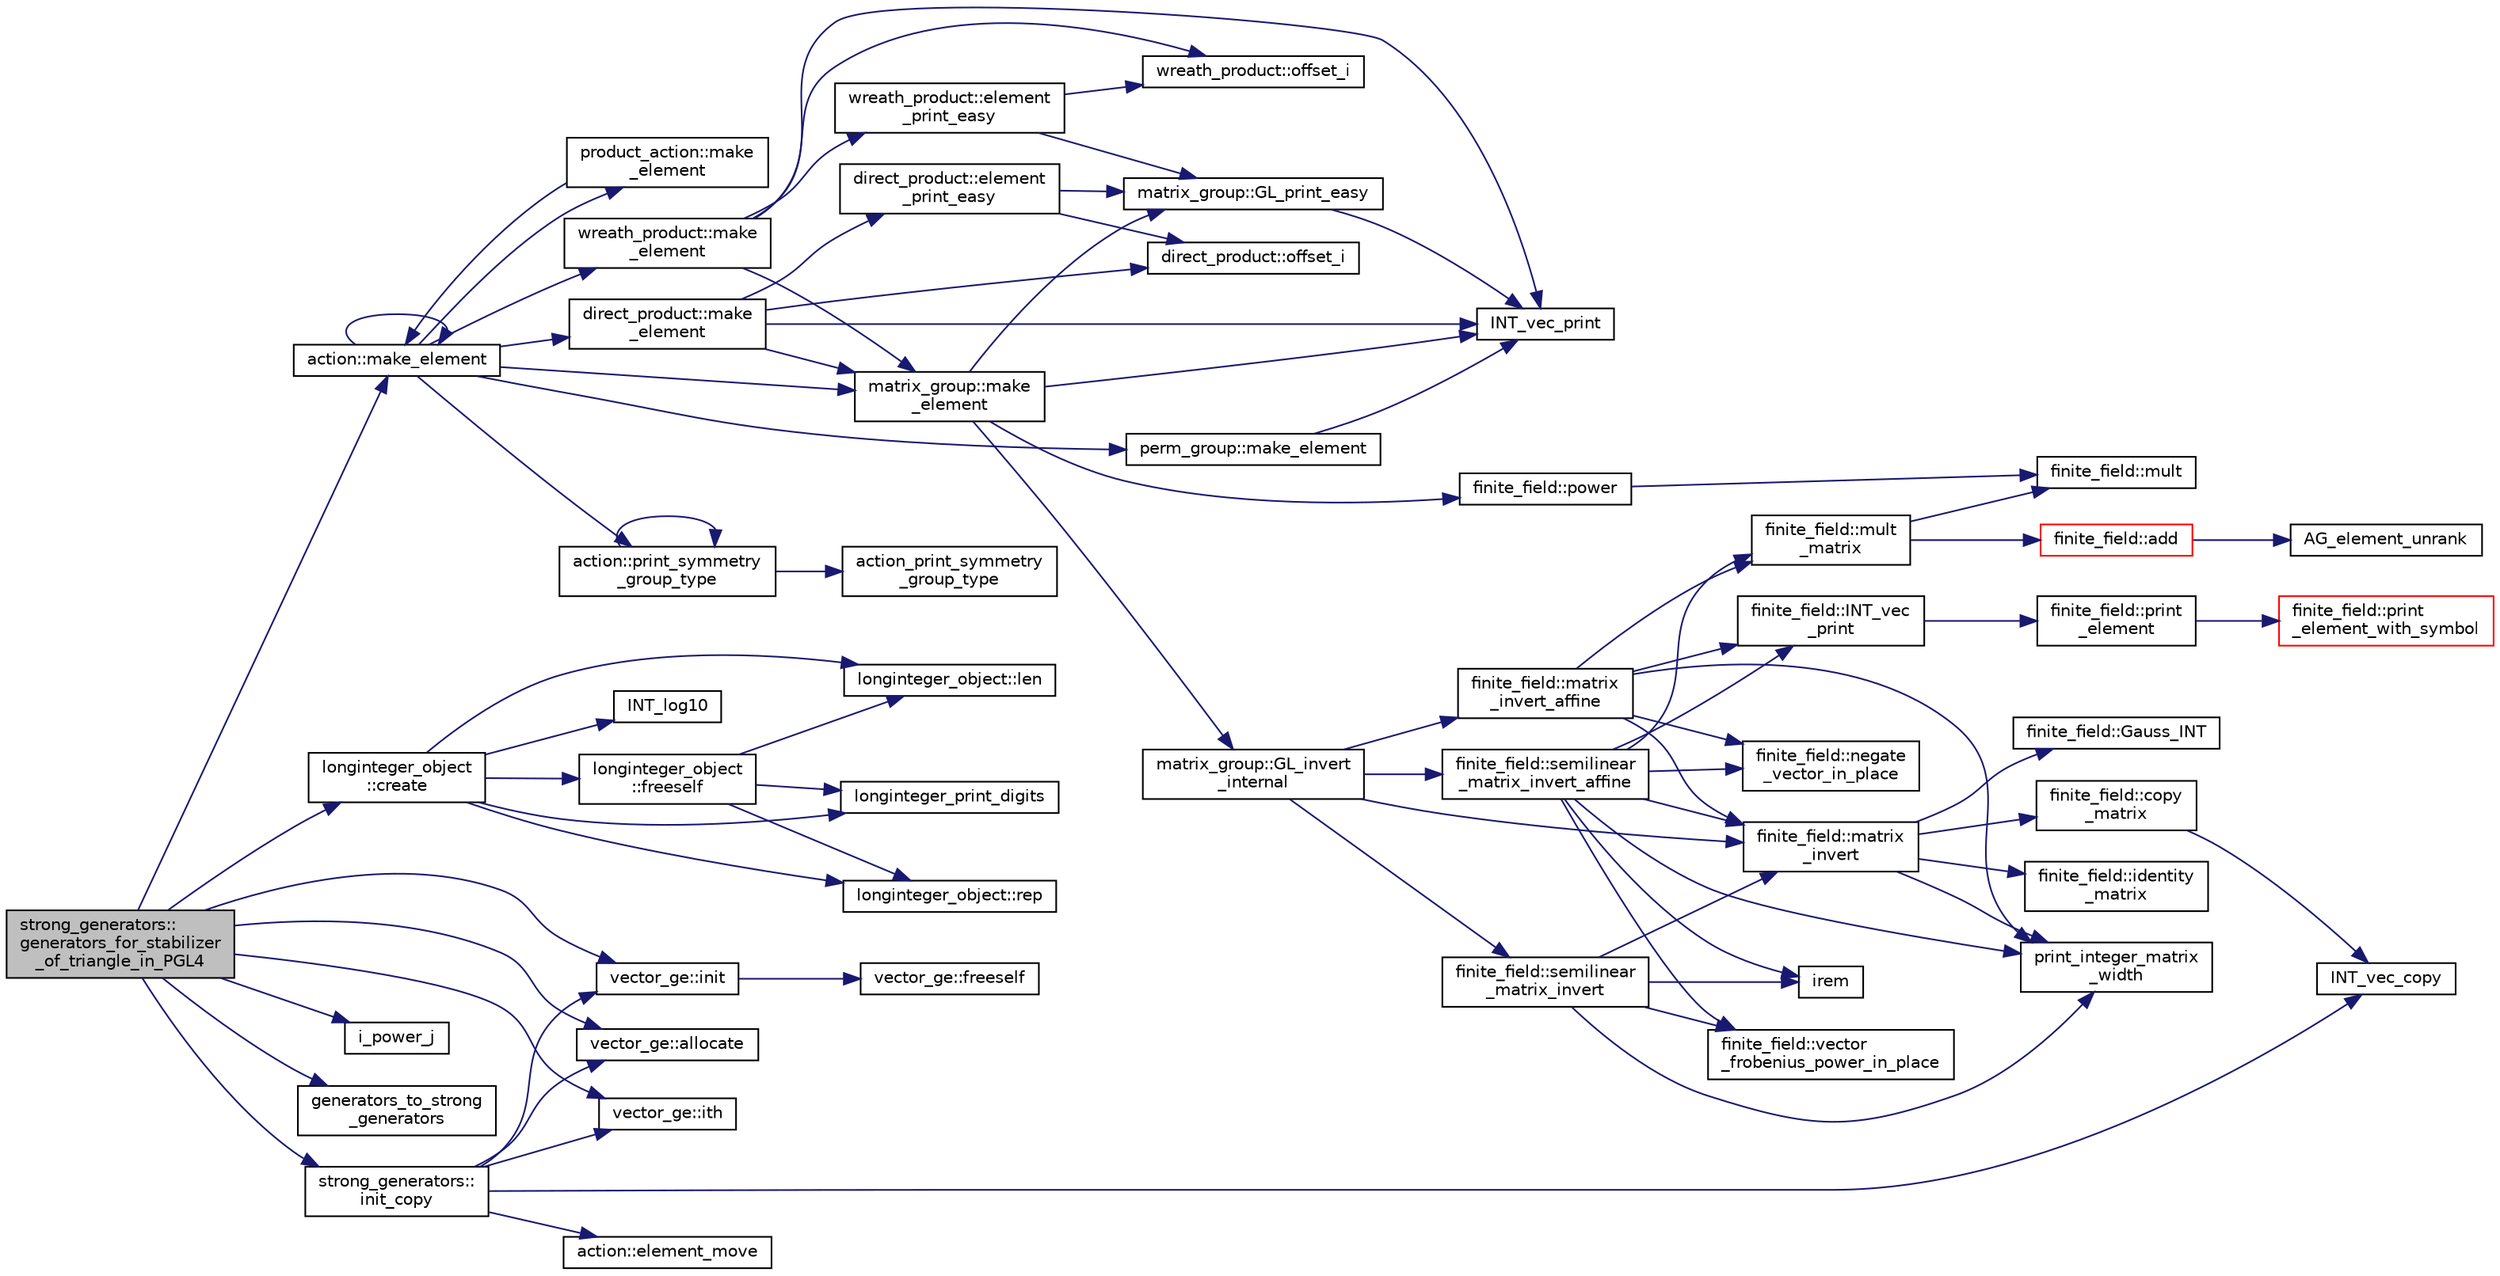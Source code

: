 digraph "strong_generators::generators_for_stabilizer_of_triangle_in_PGL4"
{
  edge [fontname="Helvetica",fontsize="10",labelfontname="Helvetica",labelfontsize="10"];
  node [fontname="Helvetica",fontsize="10",shape=record];
  rankdir="LR";
  Node1150 [label="strong_generators::\lgenerators_for_stabilizer\l_of_triangle_in_PGL4",height=0.2,width=0.4,color="black", fillcolor="grey75", style="filled", fontcolor="black"];
  Node1150 -> Node1151 [color="midnightblue",fontsize="10",style="solid",fontname="Helvetica"];
  Node1151 [label="vector_ge::init",height=0.2,width=0.4,color="black", fillcolor="white", style="filled",URL="$d4/d6e/classvector__ge.html#afe1d6befd1f1501e6be34afbaa9d30a8"];
  Node1151 -> Node1152 [color="midnightblue",fontsize="10",style="solid",fontname="Helvetica"];
  Node1152 [label="vector_ge::freeself",height=0.2,width=0.4,color="black", fillcolor="white", style="filled",URL="$d4/d6e/classvector__ge.html#aa002e4b715cc73a9b8b367d29700b452"];
  Node1150 -> Node1153 [color="midnightblue",fontsize="10",style="solid",fontname="Helvetica"];
  Node1153 [label="vector_ge::allocate",height=0.2,width=0.4,color="black", fillcolor="white", style="filled",URL="$d4/d6e/classvector__ge.html#a35b062a9201b30f0a87bf87702d243ae"];
  Node1150 -> Node1154 [color="midnightblue",fontsize="10",style="solid",fontname="Helvetica"];
  Node1154 [label="action::make_element",height=0.2,width=0.4,color="black", fillcolor="white", style="filled",URL="$d2/d86/classaction.html#a920fa2a27583fb60bae10e7b282cdd1d"];
  Node1154 -> Node1155 [color="midnightblue",fontsize="10",style="solid",fontname="Helvetica"];
  Node1155 [label="product_action::make\l_element",height=0.2,width=0.4,color="black", fillcolor="white", style="filled",URL="$d8/d74/classproduct__action.html#a1d16f9f3a4be7b3ed6ce0825612a3cd8"];
  Node1155 -> Node1154 [color="midnightblue",fontsize="10",style="solid",fontname="Helvetica"];
  Node1154 -> Node1154 [color="midnightblue",fontsize="10",style="solid",fontname="Helvetica"];
  Node1154 -> Node1156 [color="midnightblue",fontsize="10",style="solid",fontname="Helvetica"];
  Node1156 [label="matrix_group::make\l_element",height=0.2,width=0.4,color="black", fillcolor="white", style="filled",URL="$d3/ded/classmatrix__group.html#adf67c0031ec58afbbc545e65a1cf6845"];
  Node1156 -> Node1157 [color="midnightblue",fontsize="10",style="solid",fontname="Helvetica"];
  Node1157 [label="INT_vec_print",height=0.2,width=0.4,color="black", fillcolor="white", style="filled",URL="$df/dbf/sajeeb_8_c.html#a79a5901af0b47dd0d694109543c027fe"];
  Node1156 -> Node1158 [color="midnightblue",fontsize="10",style="solid",fontname="Helvetica"];
  Node1158 [label="finite_field::power",height=0.2,width=0.4,color="black", fillcolor="white", style="filled",URL="$df/d5a/classfinite__field.html#a0437871b8f775f0b2d589188d9ad7e61"];
  Node1158 -> Node1159 [color="midnightblue",fontsize="10",style="solid",fontname="Helvetica"];
  Node1159 [label="finite_field::mult",height=0.2,width=0.4,color="black", fillcolor="white", style="filled",URL="$df/d5a/classfinite__field.html#a24fb5917aa6d4d656fd855b7f44a13b0"];
  Node1156 -> Node1160 [color="midnightblue",fontsize="10",style="solid",fontname="Helvetica"];
  Node1160 [label="matrix_group::GL_invert\l_internal",height=0.2,width=0.4,color="black", fillcolor="white", style="filled",URL="$d3/ded/classmatrix__group.html#ab2b9f8046dee535722e07a92ec3ab0b6"];
  Node1160 -> Node1161 [color="midnightblue",fontsize="10",style="solid",fontname="Helvetica"];
  Node1161 [label="finite_field::semilinear\l_matrix_invert",height=0.2,width=0.4,color="black", fillcolor="white", style="filled",URL="$df/d5a/classfinite__field.html#a940fec6a9c31b10eed2e8d37c5472d93"];
  Node1161 -> Node1162 [color="midnightblue",fontsize="10",style="solid",fontname="Helvetica"];
  Node1162 [label="print_integer_matrix\l_width",height=0.2,width=0.4,color="black", fillcolor="white", style="filled",URL="$d5/db4/io__and__os_8h.html#aa78f3e73fc2179251bd15adbcc31573f"];
  Node1161 -> Node1163 [color="midnightblue",fontsize="10",style="solid",fontname="Helvetica"];
  Node1163 [label="finite_field::matrix\l_invert",height=0.2,width=0.4,color="black", fillcolor="white", style="filled",URL="$df/d5a/classfinite__field.html#a4c017c0edc20fefef3da0db4ef4248f7"];
  Node1163 -> Node1162 [color="midnightblue",fontsize="10",style="solid",fontname="Helvetica"];
  Node1163 -> Node1164 [color="midnightblue",fontsize="10",style="solid",fontname="Helvetica"];
  Node1164 [label="finite_field::copy\l_matrix",height=0.2,width=0.4,color="black", fillcolor="white", style="filled",URL="$df/d5a/classfinite__field.html#a2bfe6d4feabc4f27d253c7702ef9b8cb"];
  Node1164 -> Node1165 [color="midnightblue",fontsize="10",style="solid",fontname="Helvetica"];
  Node1165 [label="INT_vec_copy",height=0.2,width=0.4,color="black", fillcolor="white", style="filled",URL="$df/dbf/sajeeb_8_c.html#ac2d875e27e009af6ec04d17254d11075"];
  Node1163 -> Node1166 [color="midnightblue",fontsize="10",style="solid",fontname="Helvetica"];
  Node1166 [label="finite_field::identity\l_matrix",height=0.2,width=0.4,color="black", fillcolor="white", style="filled",URL="$df/d5a/classfinite__field.html#a4688997f80b8721560bccec986c23413"];
  Node1163 -> Node1167 [color="midnightblue",fontsize="10",style="solid",fontname="Helvetica"];
  Node1167 [label="finite_field::Gauss_INT",height=0.2,width=0.4,color="black", fillcolor="white", style="filled",URL="$df/d5a/classfinite__field.html#adb676d2e80341b53751326e3a58beb11"];
  Node1161 -> Node1168 [color="midnightblue",fontsize="10",style="solid",fontname="Helvetica"];
  Node1168 [label="finite_field::vector\l_frobenius_power_in_place",height=0.2,width=0.4,color="black", fillcolor="white", style="filled",URL="$df/d5a/classfinite__field.html#ab56074024300775d943c7943d845df91"];
  Node1161 -> Node1169 [color="midnightblue",fontsize="10",style="solid",fontname="Helvetica"];
  Node1169 [label="irem",height=0.2,width=0.4,color="black", fillcolor="white", style="filled",URL="$de/dc5/algebra__and__number__theory_8h.html#ae753505dbf1e3a9adaaf2f0893dd8c6c"];
  Node1160 -> Node1163 [color="midnightblue",fontsize="10",style="solid",fontname="Helvetica"];
  Node1160 -> Node1170 [color="midnightblue",fontsize="10",style="solid",fontname="Helvetica"];
  Node1170 [label="finite_field::semilinear\l_matrix_invert_affine",height=0.2,width=0.4,color="black", fillcolor="white", style="filled",URL="$df/d5a/classfinite__field.html#a23db70e745bf22d230da684440e1fc59"];
  Node1170 -> Node1162 [color="midnightblue",fontsize="10",style="solid",fontname="Helvetica"];
  Node1170 -> Node1171 [color="midnightblue",fontsize="10",style="solid",fontname="Helvetica"];
  Node1171 [label="finite_field::INT_vec\l_print",height=0.2,width=0.4,color="black", fillcolor="white", style="filled",URL="$df/d5a/classfinite__field.html#a9c33a61dedc197e37b014b6f8dc07f06"];
  Node1171 -> Node1172 [color="midnightblue",fontsize="10",style="solid",fontname="Helvetica"];
  Node1172 [label="finite_field::print\l_element",height=0.2,width=0.4,color="black", fillcolor="white", style="filled",URL="$df/d5a/classfinite__field.html#ab7d1f59c043d7696b8b47c92d0fedad5"];
  Node1172 -> Node1173 [color="midnightblue",fontsize="10",style="solid",fontname="Helvetica"];
  Node1173 [label="finite_field::print\l_element_with_symbol",height=0.2,width=0.4,color="red", fillcolor="white", style="filled",URL="$df/d5a/classfinite__field.html#aa0180c961aa4a0a8934cb4dc82e38a4d"];
  Node1170 -> Node1163 [color="midnightblue",fontsize="10",style="solid",fontname="Helvetica"];
  Node1170 -> Node1169 [color="midnightblue",fontsize="10",style="solid",fontname="Helvetica"];
  Node1170 -> Node1168 [color="midnightblue",fontsize="10",style="solid",fontname="Helvetica"];
  Node1170 -> Node1175 [color="midnightblue",fontsize="10",style="solid",fontname="Helvetica"];
  Node1175 [label="finite_field::mult\l_matrix",height=0.2,width=0.4,color="black", fillcolor="white", style="filled",URL="$df/d5a/classfinite__field.html#a48517f15dfd7b21c37e0975855f1ada2"];
  Node1175 -> Node1176 [color="midnightblue",fontsize="10",style="solid",fontname="Helvetica"];
  Node1176 [label="finite_field::add",height=0.2,width=0.4,color="red", fillcolor="white", style="filled",URL="$df/d5a/classfinite__field.html#a8f12328a27500f3c7be0c849ebbc9d14"];
  Node1176 -> Node1177 [color="midnightblue",fontsize="10",style="solid",fontname="Helvetica"];
  Node1177 [label="AG_element_unrank",height=0.2,width=0.4,color="black", fillcolor="white", style="filled",URL="$d4/d67/geometry_8h.html#a4a33b86c87b2879b97cfa1327abe2885"];
  Node1175 -> Node1159 [color="midnightblue",fontsize="10",style="solid",fontname="Helvetica"];
  Node1170 -> Node1179 [color="midnightblue",fontsize="10",style="solid",fontname="Helvetica"];
  Node1179 [label="finite_field::negate\l_vector_in_place",height=0.2,width=0.4,color="black", fillcolor="white", style="filled",URL="$df/d5a/classfinite__field.html#ad6a305338cfff6d22353ac03c5cd5e03"];
  Node1160 -> Node1180 [color="midnightblue",fontsize="10",style="solid",fontname="Helvetica"];
  Node1180 [label="finite_field::matrix\l_invert_affine",height=0.2,width=0.4,color="black", fillcolor="white", style="filled",URL="$df/d5a/classfinite__field.html#a716c202ca9fcee1911e330f4a5bdba38"];
  Node1180 -> Node1162 [color="midnightblue",fontsize="10",style="solid",fontname="Helvetica"];
  Node1180 -> Node1171 [color="midnightblue",fontsize="10",style="solid",fontname="Helvetica"];
  Node1180 -> Node1163 [color="midnightblue",fontsize="10",style="solid",fontname="Helvetica"];
  Node1180 -> Node1175 [color="midnightblue",fontsize="10",style="solid",fontname="Helvetica"];
  Node1180 -> Node1179 [color="midnightblue",fontsize="10",style="solid",fontname="Helvetica"];
  Node1156 -> Node1181 [color="midnightblue",fontsize="10",style="solid",fontname="Helvetica"];
  Node1181 [label="matrix_group::GL_print_easy",height=0.2,width=0.4,color="black", fillcolor="white", style="filled",URL="$d3/ded/classmatrix__group.html#a3e6f5c276210e8132523150fad82c57e"];
  Node1181 -> Node1157 [color="midnightblue",fontsize="10",style="solid",fontname="Helvetica"];
  Node1154 -> Node1182 [color="midnightblue",fontsize="10",style="solid",fontname="Helvetica"];
  Node1182 [label="wreath_product::make\l_element",height=0.2,width=0.4,color="black", fillcolor="white", style="filled",URL="$d8/dfa/classwreath__product.html#ac47838a579877034b1d2b4cd897625c1"];
  Node1182 -> Node1157 [color="midnightblue",fontsize="10",style="solid",fontname="Helvetica"];
  Node1182 -> Node1156 [color="midnightblue",fontsize="10",style="solid",fontname="Helvetica"];
  Node1182 -> Node1183 [color="midnightblue",fontsize="10",style="solid",fontname="Helvetica"];
  Node1183 [label="wreath_product::offset_i",height=0.2,width=0.4,color="black", fillcolor="white", style="filled",URL="$d8/dfa/classwreath__product.html#a081d6eed767bdd84bc74e555815641c6"];
  Node1182 -> Node1184 [color="midnightblue",fontsize="10",style="solid",fontname="Helvetica"];
  Node1184 [label="wreath_product::element\l_print_easy",height=0.2,width=0.4,color="black", fillcolor="white", style="filled",URL="$d8/dfa/classwreath__product.html#aa1e82da5d4c019c0756b8ebf417ee9dc"];
  Node1184 -> Node1181 [color="midnightblue",fontsize="10",style="solid",fontname="Helvetica"];
  Node1184 -> Node1183 [color="midnightblue",fontsize="10",style="solid",fontname="Helvetica"];
  Node1154 -> Node1185 [color="midnightblue",fontsize="10",style="solid",fontname="Helvetica"];
  Node1185 [label="direct_product::make\l_element",height=0.2,width=0.4,color="black", fillcolor="white", style="filled",URL="$dc/daf/classdirect__product.html#a776efa4be66f9b0481d1f012a14c9dde"];
  Node1185 -> Node1157 [color="midnightblue",fontsize="10",style="solid",fontname="Helvetica"];
  Node1185 -> Node1156 [color="midnightblue",fontsize="10",style="solid",fontname="Helvetica"];
  Node1185 -> Node1186 [color="midnightblue",fontsize="10",style="solid",fontname="Helvetica"];
  Node1186 [label="direct_product::offset_i",height=0.2,width=0.4,color="black", fillcolor="white", style="filled",URL="$dc/daf/classdirect__product.html#a2ec3643bd7223e53c00451d1fe832f20"];
  Node1185 -> Node1187 [color="midnightblue",fontsize="10",style="solid",fontname="Helvetica"];
  Node1187 [label="direct_product::element\l_print_easy",height=0.2,width=0.4,color="black", fillcolor="white", style="filled",URL="$dc/daf/classdirect__product.html#a532daead19e5c7977ce9928dafab79ac"];
  Node1187 -> Node1181 [color="midnightblue",fontsize="10",style="solid",fontname="Helvetica"];
  Node1187 -> Node1186 [color="midnightblue",fontsize="10",style="solid",fontname="Helvetica"];
  Node1154 -> Node1188 [color="midnightblue",fontsize="10",style="solid",fontname="Helvetica"];
  Node1188 [label="perm_group::make_element",height=0.2,width=0.4,color="black", fillcolor="white", style="filled",URL="$df/d0a/classperm__group.html#a52c1c9e55966809c1e30aad80df87774"];
  Node1188 -> Node1157 [color="midnightblue",fontsize="10",style="solid",fontname="Helvetica"];
  Node1154 -> Node1189 [color="midnightblue",fontsize="10",style="solid",fontname="Helvetica"];
  Node1189 [label="action::print_symmetry\l_group_type",height=0.2,width=0.4,color="black", fillcolor="white", style="filled",URL="$d2/d86/classaction.html#aed811766c7e64fe2c853df8b0b67aa6e"];
  Node1189 -> Node1190 [color="midnightblue",fontsize="10",style="solid",fontname="Helvetica"];
  Node1190 [label="action_print_symmetry\l_group_type",height=0.2,width=0.4,color="black", fillcolor="white", style="filled",URL="$d5/d90/action__global_8_c.html#a03666b9440c4962148eba7905b9f843c"];
  Node1189 -> Node1189 [color="midnightblue",fontsize="10",style="solid",fontname="Helvetica"];
  Node1150 -> Node1191 [color="midnightblue",fontsize="10",style="solid",fontname="Helvetica"];
  Node1191 [label="vector_ge::ith",height=0.2,width=0.4,color="black", fillcolor="white", style="filled",URL="$d4/d6e/classvector__ge.html#a1ff002e8b746a9beb119d57dcd4a15ff"];
  Node1150 -> Node1192 [color="midnightblue",fontsize="10",style="solid",fontname="Helvetica"];
  Node1192 [label="longinteger_object\l::create",height=0.2,width=0.4,color="black", fillcolor="white", style="filled",URL="$dd/d7e/classlonginteger__object.html#a95d2eebc60849c3963a49298b1f498c2"];
  Node1192 -> Node1193 [color="midnightblue",fontsize="10",style="solid",fontname="Helvetica"];
  Node1193 [label="longinteger_object\l::freeself",height=0.2,width=0.4,color="black", fillcolor="white", style="filled",URL="$dd/d7e/classlonginteger__object.html#a06450f8c4795d81da6d680830ef958a1"];
  Node1193 -> Node1194 [color="midnightblue",fontsize="10",style="solid",fontname="Helvetica"];
  Node1194 [label="longinteger_print_digits",height=0.2,width=0.4,color="black", fillcolor="white", style="filled",URL="$de/dc5/algebra__and__number__theory_8h.html#ac2bac7b12f5b6440b8dad275cd7a157d"];
  Node1193 -> Node1195 [color="midnightblue",fontsize="10",style="solid",fontname="Helvetica"];
  Node1195 [label="longinteger_object::rep",height=0.2,width=0.4,color="black", fillcolor="white", style="filled",URL="$dd/d7e/classlonginteger__object.html#a3ecaf12738cc721d281c416503f241e2"];
  Node1193 -> Node1196 [color="midnightblue",fontsize="10",style="solid",fontname="Helvetica"];
  Node1196 [label="longinteger_object::len",height=0.2,width=0.4,color="black", fillcolor="white", style="filled",URL="$dd/d7e/classlonginteger__object.html#a0bfeae35be8a6fd44ed7f76413596ab1"];
  Node1192 -> Node1197 [color="midnightblue",fontsize="10",style="solid",fontname="Helvetica"];
  Node1197 [label="INT_log10",height=0.2,width=0.4,color="black", fillcolor="white", style="filled",URL="$de/dc5/algebra__and__number__theory_8h.html#a98bc0a6c562370a355165d2538dac250"];
  Node1192 -> Node1194 [color="midnightblue",fontsize="10",style="solid",fontname="Helvetica"];
  Node1192 -> Node1195 [color="midnightblue",fontsize="10",style="solid",fontname="Helvetica"];
  Node1192 -> Node1196 [color="midnightblue",fontsize="10",style="solid",fontname="Helvetica"];
  Node1150 -> Node1198 [color="midnightblue",fontsize="10",style="solid",fontname="Helvetica"];
  Node1198 [label="i_power_j",height=0.2,width=0.4,color="black", fillcolor="white", style="filled",URL="$de/dc5/algebra__and__number__theory_8h.html#a39b321523e8957d701618bb5cac542b5"];
  Node1150 -> Node1199 [color="midnightblue",fontsize="10",style="solid",fontname="Helvetica"];
  Node1199 [label="generators_to_strong\l_generators",height=0.2,width=0.4,color="black", fillcolor="white", style="filled",URL="$d5/d90/action__global_8_c.html#aaa17f24fdab7065fbb11a06c513a4562"];
  Node1150 -> Node1200 [color="midnightblue",fontsize="10",style="solid",fontname="Helvetica"];
  Node1200 [label="strong_generators::\linit_copy",height=0.2,width=0.4,color="black", fillcolor="white", style="filled",URL="$dc/d09/classstrong__generators.html#a52fade445eb96d43f47e1772b1b1219e"];
  Node1200 -> Node1165 [color="midnightblue",fontsize="10",style="solid",fontname="Helvetica"];
  Node1200 -> Node1151 [color="midnightblue",fontsize="10",style="solid",fontname="Helvetica"];
  Node1200 -> Node1153 [color="midnightblue",fontsize="10",style="solid",fontname="Helvetica"];
  Node1200 -> Node1201 [color="midnightblue",fontsize="10",style="solid",fontname="Helvetica"];
  Node1201 [label="action::element_move",height=0.2,width=0.4,color="black", fillcolor="white", style="filled",URL="$d2/d86/classaction.html#a550947491bbb534d3d7951f50198a874"];
  Node1200 -> Node1191 [color="midnightblue",fontsize="10",style="solid",fontname="Helvetica"];
}
